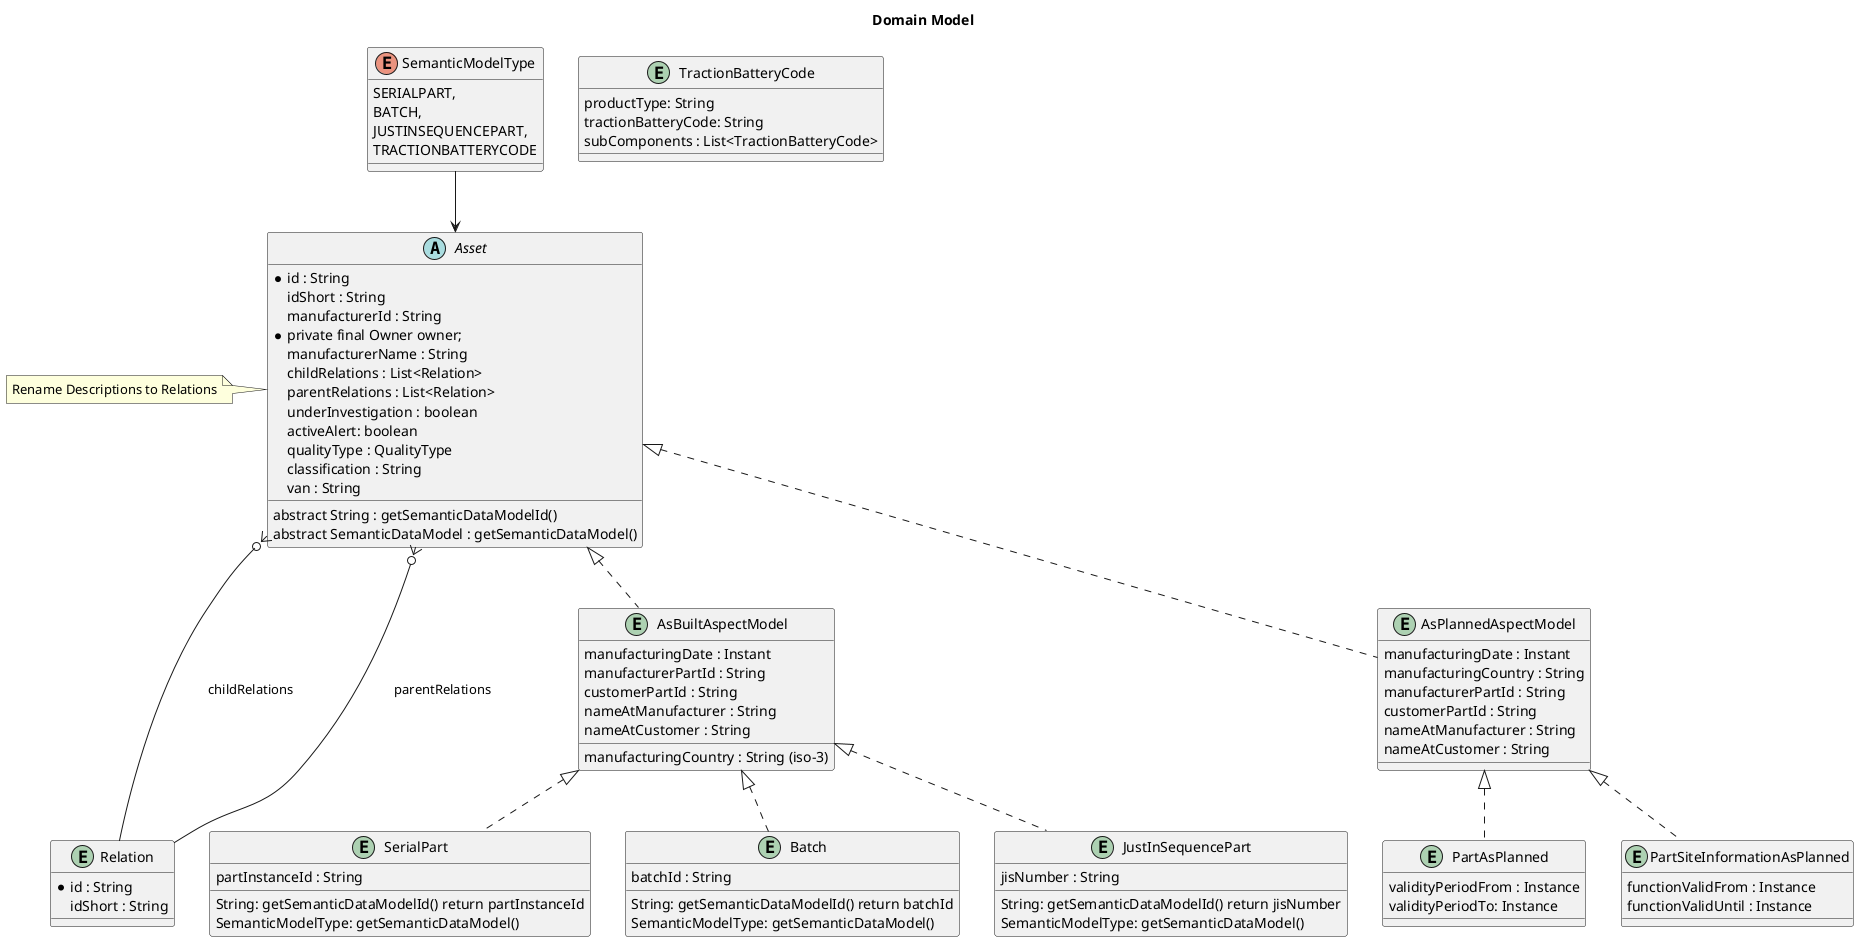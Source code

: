 @startuml

title: Domain Model


abstract Asset {
        *   id : String
        idShort : String
        manufacturerId : String
        * private final Owner owner;
        manufacturerName : String
        childRelations : List<Relation>
        parentRelations : List<Relation>
        underInvestigation : boolean
        activeAlert: boolean
        qualityType : QualityType
        classification : String
        van : String
        abstract String : getSemanticDataModelId()
        abstract SemanticDataModel : getSemanticDataModel()
}
note left
    Rename Descriptions to Relations
end note


entity Relation {
       *   id : String
       idShort : String
}

enum SemanticModelType {
    SERIALPART,
    BATCH,
    JUSTINSEQUENCEPART,
    TRACTIONBATTERYCODE
}


entity AsBuiltAspectModel {
        manufacturingDate : Instant
        manufacturingCountry : String (iso-3)
        manufacturerPartId : String
        customerPartId : String
        nameAtManufacturer : String
        nameAtCustomer : String
}

entity SerialPart {
     partInstanceId : String
     String: getSemanticDataModelId() return partInstanceId
     SemanticModelType: getSemanticDataModel()
}

entity Batch {
     batchId : String
     String: getSemanticDataModelId() return batchId
     SemanticModelType: getSemanticDataModel()
}

entity JustInSequencePart {
     jisNumber : String
     String: getSemanticDataModelId() return jisNumber
     SemanticModelType: getSemanticDataModel()
}

entity TractionBatteryCode {
    productType: String
    tractionBatteryCode: String
    subComponents : List<TractionBatteryCode>
}

entity PartAsPlanned {
/'
    1.0.0
'/
    validityPeriodFrom : Instance
    validityPeriodTo: Instance
}

entity PartSiteInformationAsPlanned {
/'
    1.0.0
    Currently this is not ready for implementing - there is no specification right now.
'/
    functionValidFrom : Instance
    functionValidUntil : Instance
}

entity AsPlannedAspectModel {
        manufacturingDate : Instant
        manufacturingCountry : String
        manufacturerPartId : String
        customerPartId : String
        nameAtManufacturer : String
        nameAtCustomer : String
}

SemanticModelType --> Asset
Asset <|.. AsBuiltAspectModel
Asset <|.. AsPlannedAspectModel

AsBuiltAspectModel <|.. Batch
AsBuiltAspectModel <|.. SerialPart
AsBuiltAspectModel <|.. JustInSequencePart

AsPlannedAspectModel <|.. PartAsPlanned
AsPlannedAspectModel <|.. PartSiteInformationAsPlanned

Asset }o--- Relation : childRelations
Asset }o---  Relation : parentRelations

@enduml
